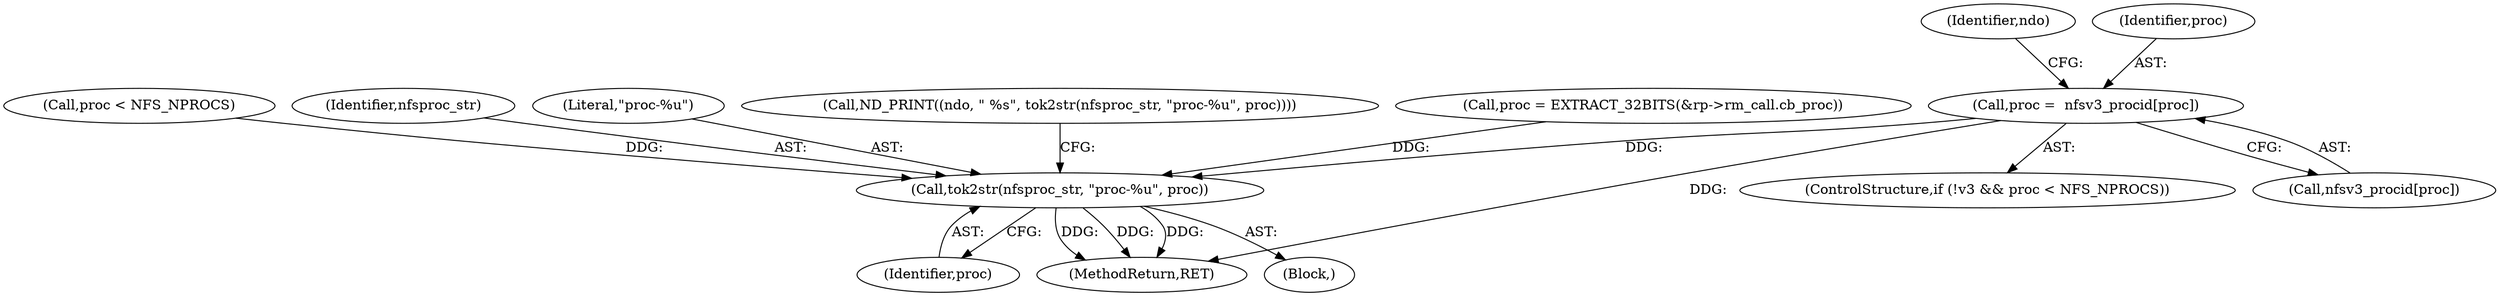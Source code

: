 digraph "0_tcpdump_19d25dd8781620cd41bf178a5e2e27fc1cf242d0_0@array" {
"1000167" [label="(Call,proc =  nfsv3_procid[proc])"];
"1000177" [label="(Call,tok2str(nfsproc_str, \"proc-%u\", proc))"];
"1000177" [label="(Call,tok2str(nfsproc_str, \"proc-%u\", proc))"];
"1000151" [label="(Call,proc = EXTRACT_32BITS(&rp->rm_call.cb_proc))"];
"1000886" [label="(MethodReturn,RET)"];
"1000160" [label="(ControlStructure,if (!v3 && proc < NFS_NPROCS))"];
"1000164" [label="(Call,proc < NFS_NPROCS)"];
"1000178" [label="(Identifier,nfsproc_str)"];
"1000175" [label="(Block,)"];
"1000169" [label="(Call,nfsv3_procid[proc])"];
"1000174" [label="(Identifier,ndo)"];
"1000168" [label="(Identifier,proc)"];
"1000167" [label="(Call,proc =  nfsv3_procid[proc])"];
"1000179" [label="(Literal,\"proc-%u\")"];
"1000172" [label="(Call,ND_PRINT((ndo, \" %s\", tok2str(nfsproc_str, \"proc-%u\", proc))))"];
"1000180" [label="(Identifier,proc)"];
"1000167" -> "1000160"  [label="AST: "];
"1000167" -> "1000169"  [label="CFG: "];
"1000168" -> "1000167"  [label="AST: "];
"1000169" -> "1000167"  [label="AST: "];
"1000174" -> "1000167"  [label="CFG: "];
"1000167" -> "1000886"  [label="DDG: "];
"1000167" -> "1000177"  [label="DDG: "];
"1000177" -> "1000175"  [label="AST: "];
"1000177" -> "1000180"  [label="CFG: "];
"1000178" -> "1000177"  [label="AST: "];
"1000179" -> "1000177"  [label="AST: "];
"1000180" -> "1000177"  [label="AST: "];
"1000172" -> "1000177"  [label="CFG: "];
"1000177" -> "1000886"  [label="DDG: "];
"1000177" -> "1000886"  [label="DDG: "];
"1000177" -> "1000886"  [label="DDG: "];
"1000151" -> "1000177"  [label="DDG: "];
"1000164" -> "1000177"  [label="DDG: "];
}
